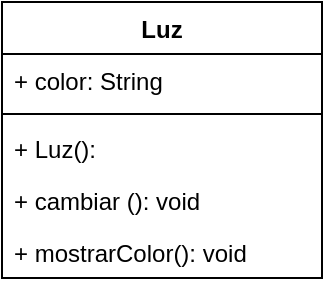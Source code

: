 <mxfile version="26.0.14">
  <diagram name="Página-1" id="-I9CE68BP5qfffhNz6k4">
    <mxGraphModel grid="1" page="1" gridSize="10" guides="1" tooltips="1" connect="1" arrows="1" fold="1" pageScale="1" pageWidth="827" pageHeight="1169" math="0" shadow="0">
      <root>
        <mxCell id="0" />
        <mxCell id="1" parent="0" />
        <mxCell id="GWlNtQ3D0Cul8waTS0tX-1" value="Luz" style="swimlane;fontStyle=1;align=center;verticalAlign=top;childLayout=stackLayout;horizontal=1;startSize=26;horizontalStack=0;resizeParent=1;resizeParentMax=0;resizeLast=0;collapsible=1;marginBottom=0;whiteSpace=wrap;html=1;" vertex="1" parent="1">
          <mxGeometry x="340" y="120" width="160" height="138" as="geometry" />
        </mxCell>
        <mxCell id="GWlNtQ3D0Cul8waTS0tX-2" value="+ color: String" style="text;strokeColor=none;fillColor=none;align=left;verticalAlign=top;spacingLeft=4;spacingRight=4;overflow=hidden;rotatable=0;points=[[0,0.5],[1,0.5]];portConstraint=eastwest;whiteSpace=wrap;html=1;" vertex="1" parent="GWlNtQ3D0Cul8waTS0tX-1">
          <mxGeometry y="26" width="160" height="26" as="geometry" />
        </mxCell>
        <mxCell id="GWlNtQ3D0Cul8waTS0tX-3" value="" style="line;strokeWidth=1;fillColor=none;align=left;verticalAlign=middle;spacingTop=-1;spacingLeft=3;spacingRight=3;rotatable=0;labelPosition=right;points=[];portConstraint=eastwest;strokeColor=inherit;" vertex="1" parent="GWlNtQ3D0Cul8waTS0tX-1">
          <mxGeometry y="52" width="160" height="8" as="geometry" />
        </mxCell>
        <mxCell id="GWlNtQ3D0Cul8waTS0tX-4" value="+ Luz():&lt;div&gt;&amp;nbsp;&lt;/div&gt;" style="text;strokeColor=none;fillColor=none;align=left;verticalAlign=top;spacingLeft=4;spacingRight=4;overflow=hidden;rotatable=0;points=[[0,0.5],[1,0.5]];portConstraint=eastwest;whiteSpace=wrap;html=1;" vertex="1" parent="GWlNtQ3D0Cul8waTS0tX-1">
          <mxGeometry y="60" width="160" height="26" as="geometry" />
        </mxCell>
        <mxCell id="GWlNtQ3D0Cul8waTS0tX-5" value="+ cambiar (): void" style="text;strokeColor=none;fillColor=none;align=left;verticalAlign=top;spacingLeft=4;spacingRight=4;overflow=hidden;rotatable=0;points=[[0,0.5],[1,0.5]];portConstraint=eastwest;whiteSpace=wrap;html=1;" vertex="1" parent="GWlNtQ3D0Cul8waTS0tX-1">
          <mxGeometry y="86" width="160" height="26" as="geometry" />
        </mxCell>
        <mxCell id="GWlNtQ3D0Cul8waTS0tX-6" value="+ mostrarColor(): void&lt;div&gt;&lt;br&gt;&lt;/div&gt;" style="text;strokeColor=none;fillColor=none;align=left;verticalAlign=top;spacingLeft=4;spacingRight=4;overflow=hidden;rotatable=0;points=[[0,0.5],[1,0.5]];portConstraint=eastwest;whiteSpace=wrap;html=1;" vertex="1" parent="GWlNtQ3D0Cul8waTS0tX-1">
          <mxGeometry y="112" width="160" height="26" as="geometry" />
        </mxCell>
      </root>
    </mxGraphModel>
  </diagram>
</mxfile>
